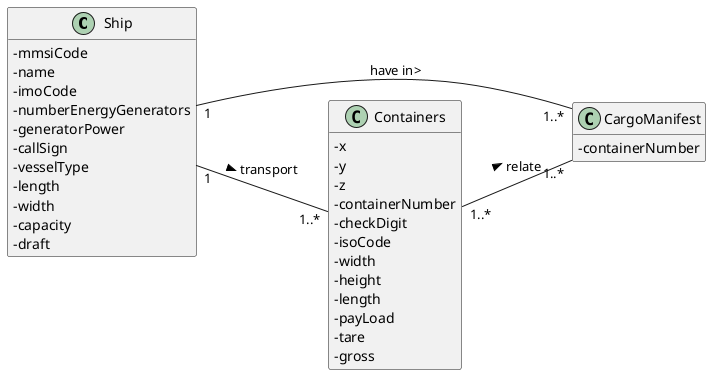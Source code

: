 @startuml

hide methods
left to right direction
skinparam classAttributeIconSize 0



class Ship {
-mmsiCode
-name
-imoCode
-numberEnergyGenerators
-generatorPower
-callSign
-vesselType
-length
-width
-capacity
-draft
}



class CargoManifest {
-containerNumber
}






class Containers {
-x
-y
-z
-containerNumber
-checkDigit
-isoCode
-width
-height
-length
-payLoad
-tare
-gross
}



Ship "1"--"1..*" CargoManifest: have in>
Ship "1"--"1..*" Containers : transport >

Containers "1..*"--"1..*" CargoManifest: relate >


@enduml